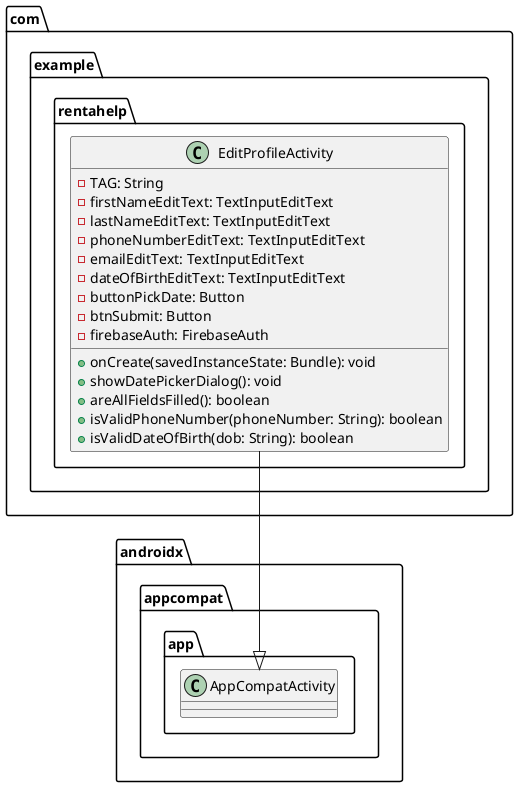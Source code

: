 @startuml

package com.example.rentahelp {
    class EditProfileActivity {
        - TAG: String
        - firstNameEditText: TextInputEditText
        - lastNameEditText: TextInputEditText
        - phoneNumberEditText: TextInputEditText
        - emailEditText: TextInputEditText
        - dateOfBirthEditText: TextInputEditText
        - buttonPickDate: Button
        - btnSubmit: Button
        - firebaseAuth: FirebaseAuth
        + onCreate(savedInstanceState: Bundle): void
        + showDatePickerDialog(): void
        + areAllFieldsFilled(): boolean
        + isValidPhoneNumber(phoneNumber: String): boolean
        + isValidDateOfBirth(dob: String): boolean
    }
}

com.example.rentahelp.EditProfileActivity --|> androidx.appcompat.app.AppCompatActivity

@enduml
